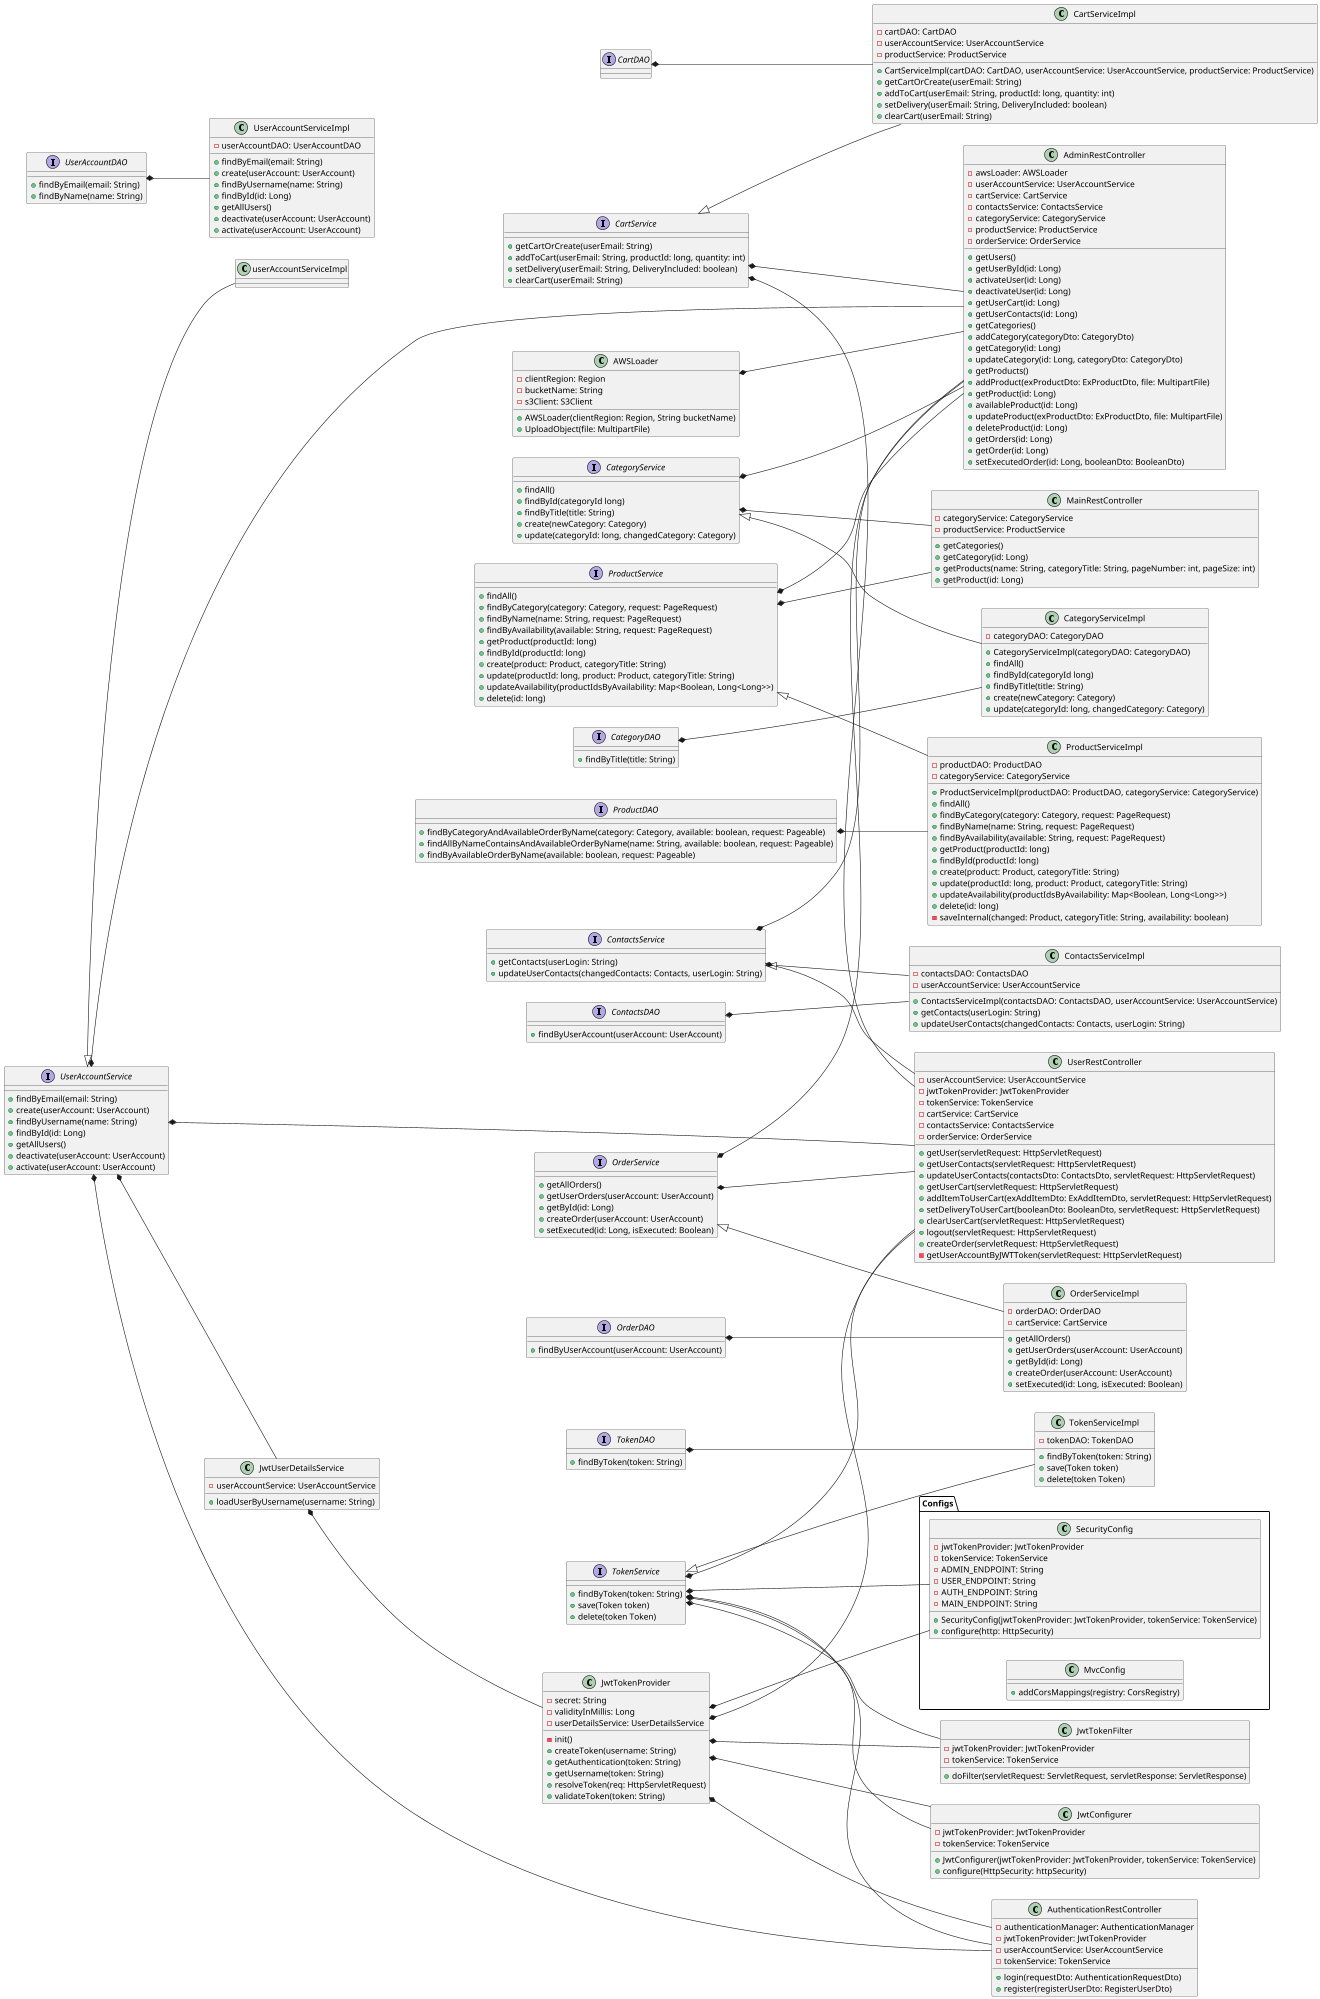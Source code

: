 @startuml ClassDiagram

scale 3000 width
scale 2000 height
left to right direction
class AWSLoader {
    -clientRegion: Region
    -bucketName: String
    -s3Client: S3Client
    +{method}AWSLoader(clientRegion: Region, String bucketName)
    +{method}UploadObject(file: MultipartFile)
}

interface CartDAO{

}

interface CategoryDAO{
  +{method}findByTitle(title: String)
}

interface ContactsDAO{
  +{method}findByUserAccount(userAccount: UserAccount)
}

interface OrderDAO{
  +{method}findByUserAccount(userAccount: UserAccount)
}

interface ProductDAO{
  +{method}findByCategoryAndAvailableOrderByName(category: Category, available: boolean, request: Pageable)
  +{method}findAllByNameContainsAndAvailableOrderByName(name: String, available: boolean, request: Pageable)
  +{method}findByAvailableOrderByName(available: boolean, request: Pageable)
}

interface TokenDAO{
  +{method}findByToken(token: String)
}

interface UserAccountDAO{
  +{method}findByEmail(email: String)
  +{method}findByName(name: String)
}


Package "Configs"{
    class SecurityConfig{
        -jwtTokenProvider: JwtTokenProvider
        -tokenService: TokenService
        -ADMIN_ENDPOINT: String
        -USER_ENDPOINT: String
        -AUTH_ENDPOINT: String
        -MAIN_ENDPOINT: String
        +{method}SecurityConfig(jwtTokenProvider: JwtTokenProvider, tokenService: TokenService)
        +{method}configure(http: HttpSecurity)
    }
    class MvcConfig{
        +{method}addCorsMappings(registry: CorsRegistry)
    }
}

interface CartService{
    +{method}getCartOrCreate(userEmail: String)
    +{method}addToCart(userEmail: String, productId: long, quantity: int)
    +{method}setDelivery(userEmail: String, DeliveryIncluded: boolean)
    +{method}clearCart(userEmail: String)
}

interface CategoryService{
    +{method}findAll()
    +{method}findById(categoryId long)
    +{method}findByTitle(title: String)
    +{method}create(newCategory: Category)
    +{method}update(categoryId: long, changedCategory: Category)
}

interface ContactsService{
    +{method}getContacts(userLogin: String)
    +{method}updateUserContacts(changedContacts: Contacts, userLogin: String)
}

interface OrderService{
    +{method}getAllOrders()
    +{method}getUserOrders(userAccount: UserAccount)
    +{method}getById(id: Long)
    +{method}createOrder(userAccount: UserAccount)
    +{method}setExecuted(id: Long, isExecuted: Boolean)
}

interface ProductService{
    +{method}findAll()
    +{method}findByCategory(category: Category, request: PageRequest)
    +{method}findByName(name: String, request: PageRequest)
    +{method}findByAvailability(available: String, request: PageRequest)
    +{method}getProduct(productId: long)
    +{method}findById(productId: long)
    +{method}create(product: Product, categoryTitle: String)
    +{method}update(productId: long, product: Product, categoryTitle: String)
    +{method}updateAvailability(productIdsByAvailability: Map<Boolean, Long<Long>>)
    +{method}delete(id: long)
}

interface TokenService{
    +{method}findByToken(token: String)
    +{method}save(Token token)
    +{method}delete(token Token)
}

interface UserAccountService{
    +{method}findByEmail(email: String)
    +{method}create(userAccount: UserAccount)
    +{method}findByUsername(name: String)
    +{method}findById(id: Long)
    +{method}getAllUsers()
    +{method}deactivate(userAccount: UserAccount)
    +{method}activate(userAccount: UserAccount)
}

class CartServiceImpl{
    -cartDAO: CartDAO
    -userAccountService: UserAccountService
    -productService: ProductService
    +{method}CartServiceImpl(cartDAO: CartDAO, userAccountService: UserAccountService, productService: ProductService)
    +{method}getCartOrCreate(userEmail: String)
    +{method}addToCart(userEmail: String, productId: long, quantity: int)
    +{method}setDelivery(userEmail: String, DeliveryIncluded: boolean)
    +{method}clearCart(userEmail: String)
}

class CategoryServiceImpl{
    -categoryDAO: CategoryDAO
    +{method}CategoryServiceImpl(categoryDAO: CategoryDAO)
    +{method}findAll()
    +{method}findById(categoryId long)
    +{method}findByTitle(title: String)
    +{method}create(newCategory: Category)
    +{method}update(categoryId: long, changedCategory: Category)
}

class ContactsServiceImpl{
    -contactsDAO: ContactsDAO
    -userAccountService: UserAccountService
    +{method}ContactsServiceImpl(contactsDAO: ContactsDAO, userAccountService: UserAccountService)
    +{method}getContacts(userLogin: String)
    +{method}updateUserContacts(changedContacts: Contacts, userLogin: String)
}

class OrderServiceImpl{
    -orderDAO: OrderDAO
    -cartService: CartService
    +{method}getAllOrders()
    +{method}getUserOrders(userAccount: UserAccount)
    +{method}getById(id: Long)
    +{method}createOrder(userAccount: UserAccount)
    +{method}setExecuted(id: Long, isExecuted: Boolean)
}

class ProductServiceImpl{
    -productDAO: ProductDAO
    -categoryService: CategoryService
    +{method}ProductServiceImpl(productDAO: ProductDAO, categoryService: CategoryService)
    +{method}findAll()
    +{method}findByCategory(category: Category, request: PageRequest)
    +{method}findByName(name: String, request: PageRequest)
    +{method}findByAvailability(available: String, request: PageRequest)
    +{method}getProduct(productId: long)
    +{method}findById(productId: long)
    +{method}create(product: Product, categoryTitle: String)
    +{method}update(productId: long, product: Product, categoryTitle: String)
    +{method}updateAvailability(productIdsByAvailability: Map<Boolean, Long<Long>>)
    +{method}delete(id: long)
    -{method}saveInternal(changed: Product, categoryTitle: String, availability: boolean)
}

class TokenServiceImpl{
    -tokenDAO: TokenDAO
    +{method}findByToken(token: String)
    +{method}save(Token token)
    +{method}delete(token Token)
}

class UserAccountServiceImpl{
    -userAccountDAO: UserAccountDAO
    +{method}findByEmail(email: String)
    +{method}create(userAccount: UserAccount)
    +{method}findByUsername(name: String)
    +{method}findById(id: Long)
    +{method}getAllUsers()
    +{method}deactivate(userAccount: UserAccount)
    +{method}activate(userAccount: UserAccount)

}

class JwtUserDetailsService{
    -userAccountService: UserAccountService
    +{method}loadUserByUsername(username: String)
}





class JwtTokenProvider{
    -secret: String
    -validityInMillis: Long
    -userDetailsService: UserDetailsService
    -{method}init()
    +{method}createToken(username: String)
    +{method}getAuthentication(token: String)
    +{method}getUsername(token: String)
    +{method}resolveToken(req: HttpServletRequest)
    +{method}validateToken(token: String)
}

class JwtTokenFilter{
    -jwtTokenProvider: JwtTokenProvider
    -tokenService: TokenService
    +{method}doFilter(servletRequest: ServletRequest, servletResponse: ServletResponse)
}

class JwtConfigurer{
    -jwtTokenProvider: JwtTokenProvider
    -tokenService: TokenService
    +{method}JwtConfigurer(jwtTokenProvider: JwtTokenProvider, tokenService: TokenService)
    +{method}configure(HttpSecurity: httpSecurity)
}



class AuthenticationRestController{
    -authenticationManager: AuthenticationManager
    -jwtTokenProvider: JwtTokenProvider
    -userAccountService: UserAccountService
    -tokenService: TokenService
    +{method}login(requestDto: AuthenticationRequestDto)
    +{method}register(registerUserDto: RegisterUserDto)
}

class MainRestController{
    -categoryService: CategoryService
    -productService: ProductService
    +{method}getCategories()
    +{method}getCategory(id: Long)
    +{method}getProducts(name: String, categoryTitle: String, pageNumber: int, pageSize: int)
    +{method}getProduct(id: Long)
}

class UserRestController{
    -userAccountService: UserAccountService
    -jwtTokenProvider: JwtTokenProvider
    -tokenService: TokenService
    -cartService: CartService
    -contactsService: ContactsService
    -orderService: OrderService
    +{method}getUser(servletRequest: HttpServletRequest)
    +{method}getUserContacts(servletRequest: HttpServletRequest)
    +{method}updateUserContacts(contactsDto: ContactsDto, servletRequest: HttpServletRequest)
    +{method}getUserCart(servletRequest: HttpServletRequest)
    +{method}addItemToUserCart(exAddItemDto: ExAddItemDto, servletRequest: HttpServletRequest)
    +{method}setDeliveryToUserCart(booleanDto: BooleanDto, servletRequest: HttpServletRequest)
    +{method}clearUserCart(servletRequest: HttpServletRequest)
    +{method}logout(servletRequest: HttpServletRequest)
    +{method}createOrder(servletRequest: HttpServletRequest)
    -{method}getUserAccountByJWTToken(servletRequest: HttpServletRequest)
}

class AdminRestController{
    -awsLoader: AWSLoader
    -userAccountService: UserAccountService
    -cartService: CartService
    -contactsService: ContactsService
    -categoryService: CategoryService
    -productService: ProductService
    -orderService: OrderService
    +{method}getUsers()
    +{method}getUserById(id: Long)
    +{method}activateUser(id: Long)
    +{method}deactivateUser(id: Long)
    +{method}getUserCart(id: Long)
    +{method}getUserContacts(id: Long)
    +{method}getCategories()
    +{method}addCategory(categoryDto: CategoryDto)
    +{method}getCategory(id: Long)
    +{method}updateCategory(id: Long, categoryDto: CategoryDto)
    +{method}getProducts()
    +{method}addProduct(exProductDto: ExProductDto, file: MultipartFile)
    +{method}getProduct(id: Long)
    +{method}availableProduct(id: Long)
    +{method}updateProduct(exProductDto: ExProductDto, file: MultipartFile)
    +{method}deleteProduct(id: Long)
    +{method}getOrders(id: Long)
    +{method}getOrder(id: Long)
    +{method}setExecutedOrder(id: Long, booleanDto: BooleanDto)
}

CartService <|-- CartServiceImpl
CategoryService <|-- CategoryServiceImpl
ContactsService <|-- ContactsServiceImpl
OrderService <|-- OrderServiceImpl
ProductService <|-- ProductServiceImpl
TokenService <|-- TokenServiceImpl
UserAccountService <|-- userAccountServiceImpl

CartDAO *-- CartServiceImpl
CategoryDAO *-- CategoryServiceImpl
ContactsDAO *-- ContactsServiceImpl
OrderDAO *-- OrderServiceImpl
ProductDAO *-- ProductServiceImpl
TokenDAO *-- TokenServiceImpl
UserAccountDAO *-- UserAccountServiceImpl

UserAccountService *-- JwtUserDetailsService
JwtUserDetailsService *-- JwtTokenProvider
JwtTokenProvider *-- JwtTokenFilter
TokenService *-- JwtTokenFilter
JwtTokenProvider *-- JwtConfigurer
TokenService *-- JwtConfigurer
JwtTokenProvider *-- SecurityConfig
TokenService *-- SecurityConfig

AWSLoader *-- AdminRestController
UserAccountService *-- AdminRestController
CartService *-- AdminRestController
ContactsService *-- AdminRestController
CategoryService *-- AdminRestController
ProductService *-- AdminRestController
OrderService *-- AdminRestController

UserAccountService *-- UserRestController
JwtTokenProvider *-- UserRestController
TokenService *-- UserRestController
CartService *-- UserRestController
ContactsService *-- UserRestController
OrderService *-- UserRestController

CategoryService *-- MainRestController
ProductService *-- MainRestController

JwtTokenProvider *-- AuthenticationRestController
UserAccountService *-- AuthenticationRestController
TokenService *-- AuthenticationRestController


@enduml